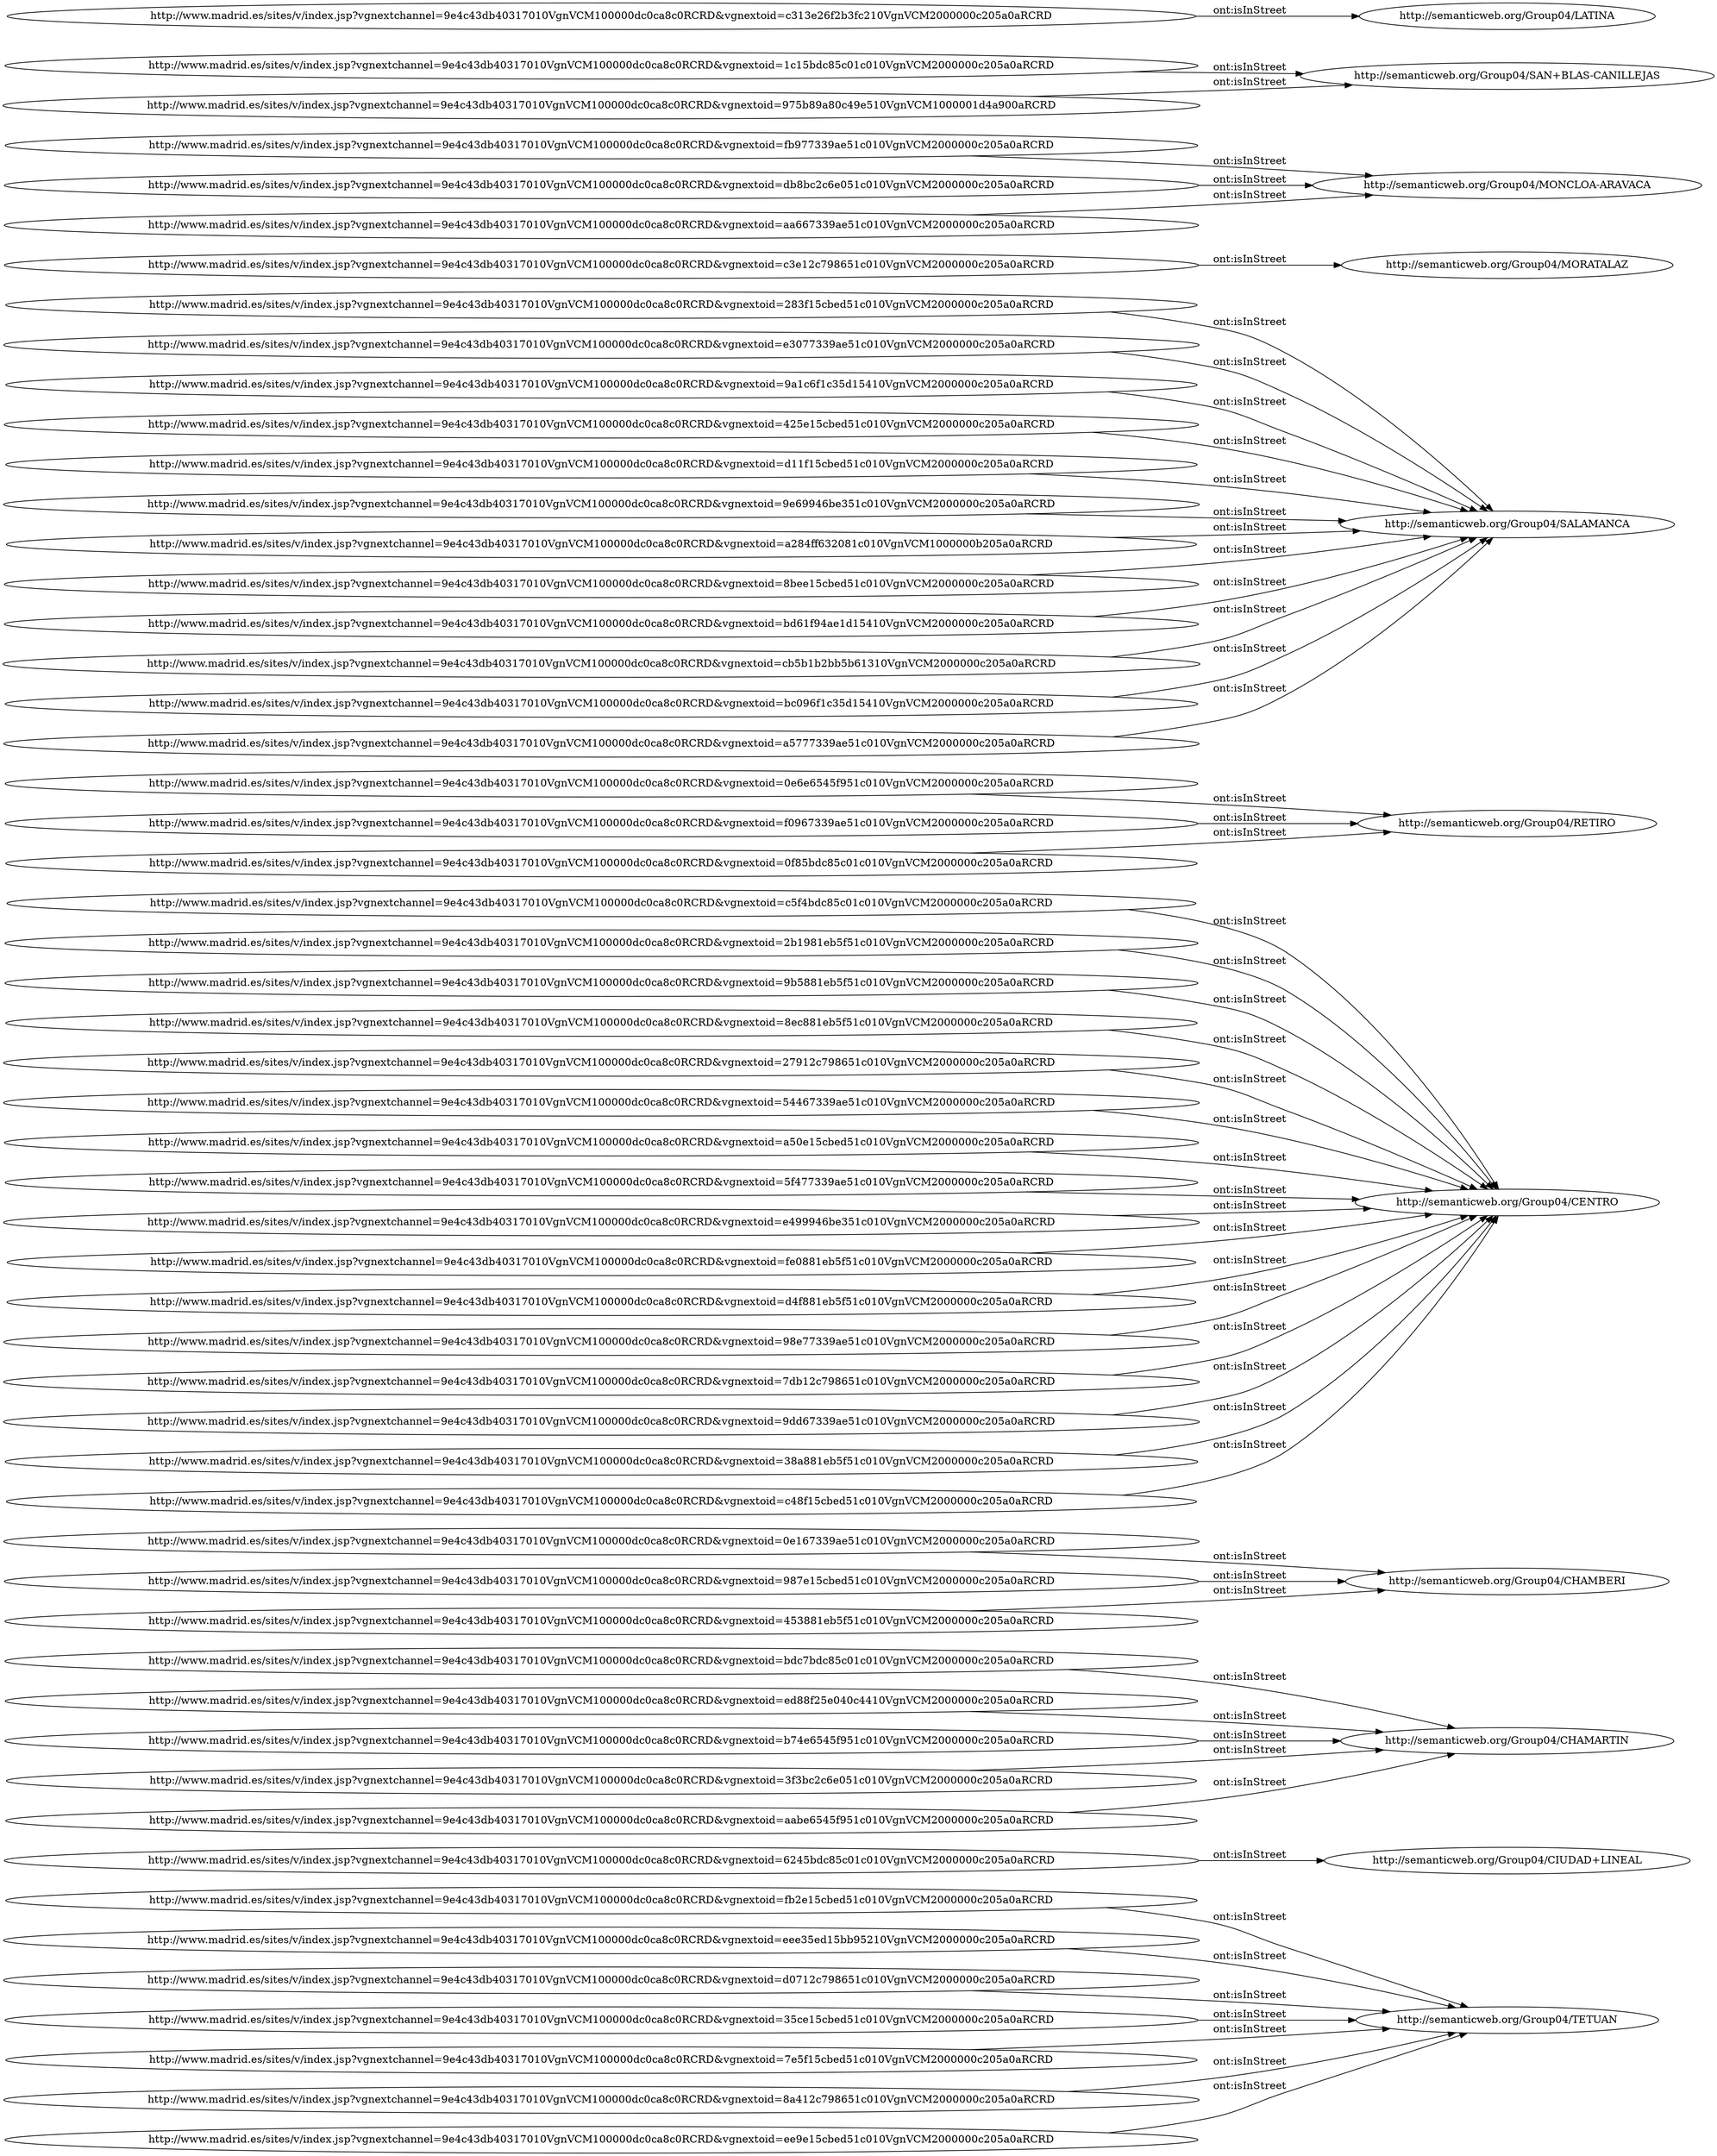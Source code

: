 digraph ar2dtool_diagram { 
rankdir=LR;
size="1501"
	"http://www.madrid.es/sites/v/index.jsp?vgnextchannel=9e4c43db40317010VgnVCM100000dc0ca8c0RCRD&vgnextoid=fb2e15cbed51c010VgnVCM2000000c205a0aRCRD" -> "http://semanticweb.org/Group04/TETUAN" [ label = "ont:isInStreet" ];
	"http://www.madrid.es/sites/v/index.jsp?vgnextchannel=9e4c43db40317010VgnVCM100000dc0ca8c0RCRD&vgnextoid=6245bdc85c01c010VgnVCM2000000c205a0aRCRD" -> "http://semanticweb.org/Group04/CIUDAD+LINEAL" [ label = "ont:isInStreet" ];
	"http://www.madrid.es/sites/v/index.jsp?vgnextchannel=9e4c43db40317010VgnVCM100000dc0ca8c0RCRD&vgnextoid=bdc7bdc85c01c010VgnVCM2000000c205a0aRCRD" -> "http://semanticweb.org/Group04/CHAMARTIN" [ label = "ont:isInStreet" ];
	"http://www.madrid.es/sites/v/index.jsp?vgnextchannel=9e4c43db40317010VgnVCM100000dc0ca8c0RCRD&vgnextoid=0e167339ae51c010VgnVCM2000000c205a0aRCRD" -> "http://semanticweb.org/Group04/CHAMBERI" [ label = "ont:isInStreet" ];
	"http://www.madrid.es/sites/v/index.jsp?vgnextchannel=9e4c43db40317010VgnVCM100000dc0ca8c0RCRD&vgnextoid=c5f4bdc85c01c010VgnVCM2000000c205a0aRCRD" -> "http://semanticweb.org/Group04/CENTRO" [ label = "ont:isInStreet" ];
	"http://www.madrid.es/sites/v/index.jsp?vgnextchannel=9e4c43db40317010VgnVCM100000dc0ca8c0RCRD&vgnextoid=eee35ed15bb95210VgnVCM2000000c205a0aRCRD" -> "http://semanticweb.org/Group04/TETUAN" [ label = "ont:isInStreet" ];
	"http://www.madrid.es/sites/v/index.jsp?vgnextchannel=9e4c43db40317010VgnVCM100000dc0ca8c0RCRD&vgnextoid=0e6e6545f951c010VgnVCM2000000c205a0aRCRD" -> "http://semanticweb.org/Group04/RETIRO" [ label = "ont:isInStreet" ];
	"http://www.madrid.es/sites/v/index.jsp?vgnextchannel=9e4c43db40317010VgnVCM100000dc0ca8c0RCRD&vgnextoid=283f15cbed51c010VgnVCM2000000c205a0aRCRD" -> "http://semanticweb.org/Group04/SALAMANCA" [ label = "ont:isInStreet" ];
	"http://www.madrid.es/sites/v/index.jsp?vgnextchannel=9e4c43db40317010VgnVCM100000dc0ca8c0RCRD&vgnextoid=e3077339ae51c010VgnVCM2000000c205a0aRCRD" -> "http://semanticweb.org/Group04/SALAMANCA" [ label = "ont:isInStreet" ];
	"http://www.madrid.es/sites/v/index.jsp?vgnextchannel=9e4c43db40317010VgnVCM100000dc0ca8c0RCRD&vgnextoid=9a1c6f1c35d15410VgnVCM2000000c205a0aRCRD" -> "http://semanticweb.org/Group04/SALAMANCA" [ label = "ont:isInStreet" ];
	"http://www.madrid.es/sites/v/index.jsp?vgnextchannel=9e4c43db40317010VgnVCM100000dc0ca8c0RCRD&vgnextoid=ed88f25e040c4410VgnVCM2000000c205a0aRCRD" -> "http://semanticweb.org/Group04/CHAMARTIN" [ label = "ont:isInStreet" ];
	"http://www.madrid.es/sites/v/index.jsp?vgnextchannel=9e4c43db40317010VgnVCM100000dc0ca8c0RCRD&vgnextoid=d0712c798651c010VgnVCM2000000c205a0aRCRD" -> "http://semanticweb.org/Group04/TETUAN" [ label = "ont:isInStreet" ];
	"http://www.madrid.es/sites/v/index.jsp?vgnextchannel=9e4c43db40317010VgnVCM100000dc0ca8c0RCRD&vgnextoid=c3e12c798651c010VgnVCM2000000c205a0aRCRD" -> "http://semanticweb.org/Group04/MORATALAZ" [ label = "ont:isInStreet" ];
	"http://www.madrid.es/sites/v/index.jsp?vgnextchannel=9e4c43db40317010VgnVCM100000dc0ca8c0RCRD&vgnextoid=f0967339ae51c010VgnVCM2000000c205a0aRCRD" -> "http://semanticweb.org/Group04/RETIRO" [ label = "ont:isInStreet" ];
	"http://www.madrid.es/sites/v/index.jsp?vgnextchannel=9e4c43db40317010VgnVCM100000dc0ca8c0RCRD&vgnextoid=2b1981eb5f51c010VgnVCM2000000c205a0aRCRD" -> "http://semanticweb.org/Group04/CENTRO" [ label = "ont:isInStreet" ];
	"http://www.madrid.es/sites/v/index.jsp?vgnextchannel=9e4c43db40317010VgnVCM100000dc0ca8c0RCRD&vgnextoid=987e15cbed51c010VgnVCM2000000c205a0aRCRD" -> "http://semanticweb.org/Group04/CHAMBERI" [ label = "ont:isInStreet" ];
	"http://www.madrid.es/sites/v/index.jsp?vgnextchannel=9e4c43db40317010VgnVCM100000dc0ca8c0RCRD&vgnextoid=425e15cbed51c010VgnVCM2000000c205a0aRCRD" -> "http://semanticweb.org/Group04/SALAMANCA" [ label = "ont:isInStreet" ];
	"http://www.madrid.es/sites/v/index.jsp?vgnextchannel=9e4c43db40317010VgnVCM100000dc0ca8c0RCRD&vgnextoid=d11f15cbed51c010VgnVCM2000000c205a0aRCRD" -> "http://semanticweb.org/Group04/SALAMANCA" [ label = "ont:isInStreet" ];
	"http://www.madrid.es/sites/v/index.jsp?vgnextchannel=9e4c43db40317010VgnVCM100000dc0ca8c0RCRD&vgnextoid=35ce15cbed51c010VgnVCM2000000c205a0aRCRD" -> "http://semanticweb.org/Group04/TETUAN" [ label = "ont:isInStreet" ];
	"http://www.madrid.es/sites/v/index.jsp?vgnextchannel=9e4c43db40317010VgnVCM100000dc0ca8c0RCRD&vgnextoid=9e69946be351c010VgnVCM2000000c205a0aRCRD" -> "http://semanticweb.org/Group04/SALAMANCA" [ label = "ont:isInStreet" ];
	"http://www.madrid.es/sites/v/index.jsp?vgnextchannel=9e4c43db40317010VgnVCM100000dc0ca8c0RCRD&vgnextoid=a284ff632081c010VgnVCM1000000b205a0aRCRD" -> "http://semanticweb.org/Group04/SALAMANCA" [ label = "ont:isInStreet" ];
	"http://www.madrid.es/sites/v/index.jsp?vgnextchannel=9e4c43db40317010VgnVCM100000dc0ca8c0RCRD&vgnextoid=9b5881eb5f51c010VgnVCM2000000c205a0aRCRD" -> "http://semanticweb.org/Group04/CENTRO" [ label = "ont:isInStreet" ];
	"http://www.madrid.es/sites/v/index.jsp?vgnextchannel=9e4c43db40317010VgnVCM100000dc0ca8c0RCRD&vgnextoid=fb977339ae51c010VgnVCM2000000c205a0aRCRD" -> "http://semanticweb.org/Group04/MONCLOA-ARAVACA" [ label = "ont:isInStreet" ];
	"http://www.madrid.es/sites/v/index.jsp?vgnextchannel=9e4c43db40317010VgnVCM100000dc0ca8c0RCRD&vgnextoid=8ec881eb5f51c010VgnVCM2000000c205a0aRCRD" -> "http://semanticweb.org/Group04/CENTRO" [ label = "ont:isInStreet" ];
	"http://www.madrid.es/sites/v/index.jsp?vgnextchannel=9e4c43db40317010VgnVCM100000dc0ca8c0RCRD&vgnextoid=27912c798651c010VgnVCM2000000c205a0aRCRD" -> "http://semanticweb.org/Group04/CENTRO" [ label = "ont:isInStreet" ];
	"http://www.madrid.es/sites/v/index.jsp?vgnextchannel=9e4c43db40317010VgnVCM100000dc0ca8c0RCRD&vgnextoid=54467339ae51c010VgnVCM2000000c205a0aRCRD" -> "http://semanticweb.org/Group04/CENTRO" [ label = "ont:isInStreet" ];
	"http://www.madrid.es/sites/v/index.jsp?vgnextchannel=9e4c43db40317010VgnVCM100000dc0ca8c0RCRD&vgnextoid=a50e15cbed51c010VgnVCM2000000c205a0aRCRD" -> "http://semanticweb.org/Group04/CENTRO" [ label = "ont:isInStreet" ];
	"http://www.madrid.es/sites/v/index.jsp?vgnextchannel=9e4c43db40317010VgnVCM100000dc0ca8c0RCRD&vgnextoid=0f85bdc85c01c010VgnVCM2000000c205a0aRCRD" -> "http://semanticweb.org/Group04/RETIRO" [ label = "ont:isInStreet" ];
	"http://www.madrid.es/sites/v/index.jsp?vgnextchannel=9e4c43db40317010VgnVCM100000dc0ca8c0RCRD&vgnextoid=5f477339ae51c010VgnVCM2000000c205a0aRCRD" -> "http://semanticweb.org/Group04/CENTRO" [ label = "ont:isInStreet" ];
	"http://www.madrid.es/sites/v/index.jsp?vgnextchannel=9e4c43db40317010VgnVCM100000dc0ca8c0RCRD&vgnextoid=7e5f15cbed51c010VgnVCM2000000c205a0aRCRD" -> "http://semanticweb.org/Group04/TETUAN" [ label = "ont:isInStreet" ];
	"http://www.madrid.es/sites/v/index.jsp?vgnextchannel=9e4c43db40317010VgnVCM100000dc0ca8c0RCRD&vgnextoid=e499946be351c010VgnVCM2000000c205a0aRCRD" -> "http://semanticweb.org/Group04/CENTRO" [ label = "ont:isInStreet" ];
	"http://www.madrid.es/sites/v/index.jsp?vgnextchannel=9e4c43db40317010VgnVCM100000dc0ca8c0RCRD&vgnextoid=1c15bdc85c01c010VgnVCM2000000c205a0aRCRD" -> "http://semanticweb.org/Group04/SAN+BLAS-CANILLEJAS" [ label = "ont:isInStreet" ];
	"http://www.madrid.es/sites/v/index.jsp?vgnextchannel=9e4c43db40317010VgnVCM100000dc0ca8c0RCRD&vgnextoid=fe0881eb5f51c010VgnVCM2000000c205a0aRCRD" -> "http://semanticweb.org/Group04/CENTRO" [ label = "ont:isInStreet" ];
	"http://www.madrid.es/sites/v/index.jsp?vgnextchannel=9e4c43db40317010VgnVCM100000dc0ca8c0RCRD&vgnextoid=db8bc2c6e051c010VgnVCM2000000c205a0aRCRD" -> "http://semanticweb.org/Group04/MONCLOA-ARAVACA" [ label = "ont:isInStreet" ];
	"http://www.madrid.es/sites/v/index.jsp?vgnextchannel=9e4c43db40317010VgnVCM100000dc0ca8c0RCRD&vgnextoid=d4f881eb5f51c010VgnVCM2000000c205a0aRCRD" -> "http://semanticweb.org/Group04/CENTRO" [ label = "ont:isInStreet" ];
	"http://www.madrid.es/sites/v/index.jsp?vgnextchannel=9e4c43db40317010VgnVCM100000dc0ca8c0RCRD&vgnextoid=8bee15cbed51c010VgnVCM2000000c205a0aRCRD" -> "http://semanticweb.org/Group04/SALAMANCA" [ label = "ont:isInStreet" ];
	"http://www.madrid.es/sites/v/index.jsp?vgnextchannel=9e4c43db40317010VgnVCM100000dc0ca8c0RCRD&vgnextoid=bd61f94ae1d15410VgnVCM2000000c205a0aRCRD" -> "http://semanticweb.org/Group04/SALAMANCA" [ label = "ont:isInStreet" ];
	"http://www.madrid.es/sites/v/index.jsp?vgnextchannel=9e4c43db40317010VgnVCM100000dc0ca8c0RCRD&vgnextoid=98e77339ae51c010VgnVCM2000000c205a0aRCRD" -> "http://semanticweb.org/Group04/CENTRO" [ label = "ont:isInStreet" ];
	"http://www.madrid.es/sites/v/index.jsp?vgnextchannel=9e4c43db40317010VgnVCM100000dc0ca8c0RCRD&vgnextoid=cb5b1b2bb5b61310VgnVCM2000000c205a0aRCRD" -> "http://semanticweb.org/Group04/SALAMANCA" [ label = "ont:isInStreet" ];
	"http://www.madrid.es/sites/v/index.jsp?vgnextchannel=9e4c43db40317010VgnVCM100000dc0ca8c0RCRD&vgnextoid=b74e6545f951c010VgnVCM2000000c205a0aRCRD" -> "http://semanticweb.org/Group04/CHAMARTIN" [ label = "ont:isInStreet" ];
	"http://www.madrid.es/sites/v/index.jsp?vgnextchannel=9e4c43db40317010VgnVCM100000dc0ca8c0RCRD&vgnextoid=aa667339ae51c010VgnVCM2000000c205a0aRCRD" -> "http://semanticweb.org/Group04/MONCLOA-ARAVACA" [ label = "ont:isInStreet" ];
	"http://www.madrid.es/sites/v/index.jsp?vgnextchannel=9e4c43db40317010VgnVCM100000dc0ca8c0RCRD&vgnextoid=3f3bc2c6e051c010VgnVCM2000000c205a0aRCRD" -> "http://semanticweb.org/Group04/CHAMARTIN" [ label = "ont:isInStreet" ];
	"http://www.madrid.es/sites/v/index.jsp?vgnextchannel=9e4c43db40317010VgnVCM100000dc0ca8c0RCRD&vgnextoid=8a412c798651c010VgnVCM2000000c205a0aRCRD" -> "http://semanticweb.org/Group04/TETUAN" [ label = "ont:isInStreet" ];
	"http://www.madrid.es/sites/v/index.jsp?vgnextchannel=9e4c43db40317010VgnVCM100000dc0ca8c0RCRD&vgnextoid=7db12c798651c010VgnVCM2000000c205a0aRCRD" -> "http://semanticweb.org/Group04/CENTRO" [ label = "ont:isInStreet" ];
	"http://www.madrid.es/sites/v/index.jsp?vgnextchannel=9e4c43db40317010VgnVCM100000dc0ca8c0RCRD&vgnextoid=c313e26f2b3fc210VgnVCM2000000c205a0aRCRD" -> "http://semanticweb.org/Group04/LATINA" [ label = "ont:isInStreet" ];
	"http://www.madrid.es/sites/v/index.jsp?vgnextchannel=9e4c43db40317010VgnVCM100000dc0ca8c0RCRD&vgnextoid=bc096f1c35d15410VgnVCM2000000c205a0aRCRD" -> "http://semanticweb.org/Group04/SALAMANCA" [ label = "ont:isInStreet" ];
	"http://www.madrid.es/sites/v/index.jsp?vgnextchannel=9e4c43db40317010VgnVCM100000dc0ca8c0RCRD&vgnextoid=975b89a80c49e510VgnVCM1000001d4a900aRCRD" -> "http://semanticweb.org/Group04/SAN+BLAS-CANILLEJAS" [ label = "ont:isInStreet" ];
	"http://www.madrid.es/sites/v/index.jsp?vgnextchannel=9e4c43db40317010VgnVCM100000dc0ca8c0RCRD&vgnextoid=ee9e15cbed51c010VgnVCM2000000c205a0aRCRD" -> "http://semanticweb.org/Group04/TETUAN" [ label = "ont:isInStreet" ];
	"http://www.madrid.es/sites/v/index.jsp?vgnextchannel=9e4c43db40317010VgnVCM100000dc0ca8c0RCRD&vgnextoid=453881eb5f51c010VgnVCM2000000c205a0aRCRD" -> "http://semanticweb.org/Group04/CHAMBERI" [ label = "ont:isInStreet" ];
	"http://www.madrid.es/sites/v/index.jsp?vgnextchannel=9e4c43db40317010VgnVCM100000dc0ca8c0RCRD&vgnextoid=9dd67339ae51c010VgnVCM2000000c205a0aRCRD" -> "http://semanticweb.org/Group04/CENTRO" [ label = "ont:isInStreet" ];
	"http://www.madrid.es/sites/v/index.jsp?vgnextchannel=9e4c43db40317010VgnVCM100000dc0ca8c0RCRD&vgnextoid=38a881eb5f51c010VgnVCM2000000c205a0aRCRD" -> "http://semanticweb.org/Group04/CENTRO" [ label = "ont:isInStreet" ];
	"http://www.madrid.es/sites/v/index.jsp?vgnextchannel=9e4c43db40317010VgnVCM100000dc0ca8c0RCRD&vgnextoid=a5777339ae51c010VgnVCM2000000c205a0aRCRD" -> "http://semanticweb.org/Group04/SALAMANCA" [ label = "ont:isInStreet" ];
	"http://www.madrid.es/sites/v/index.jsp?vgnextchannel=9e4c43db40317010VgnVCM100000dc0ca8c0RCRD&vgnextoid=c48f15cbed51c010VgnVCM2000000c205a0aRCRD" -> "http://semanticweb.org/Group04/CENTRO" [ label = "ont:isInStreet" ];
	"http://www.madrid.es/sites/v/index.jsp?vgnextchannel=9e4c43db40317010VgnVCM100000dc0ca8c0RCRD&vgnextoid=aabe6545f951c010VgnVCM2000000c205a0aRCRD" -> "http://semanticweb.org/Group04/CHAMARTIN" [ label = "ont:isInStreet" ];

}
